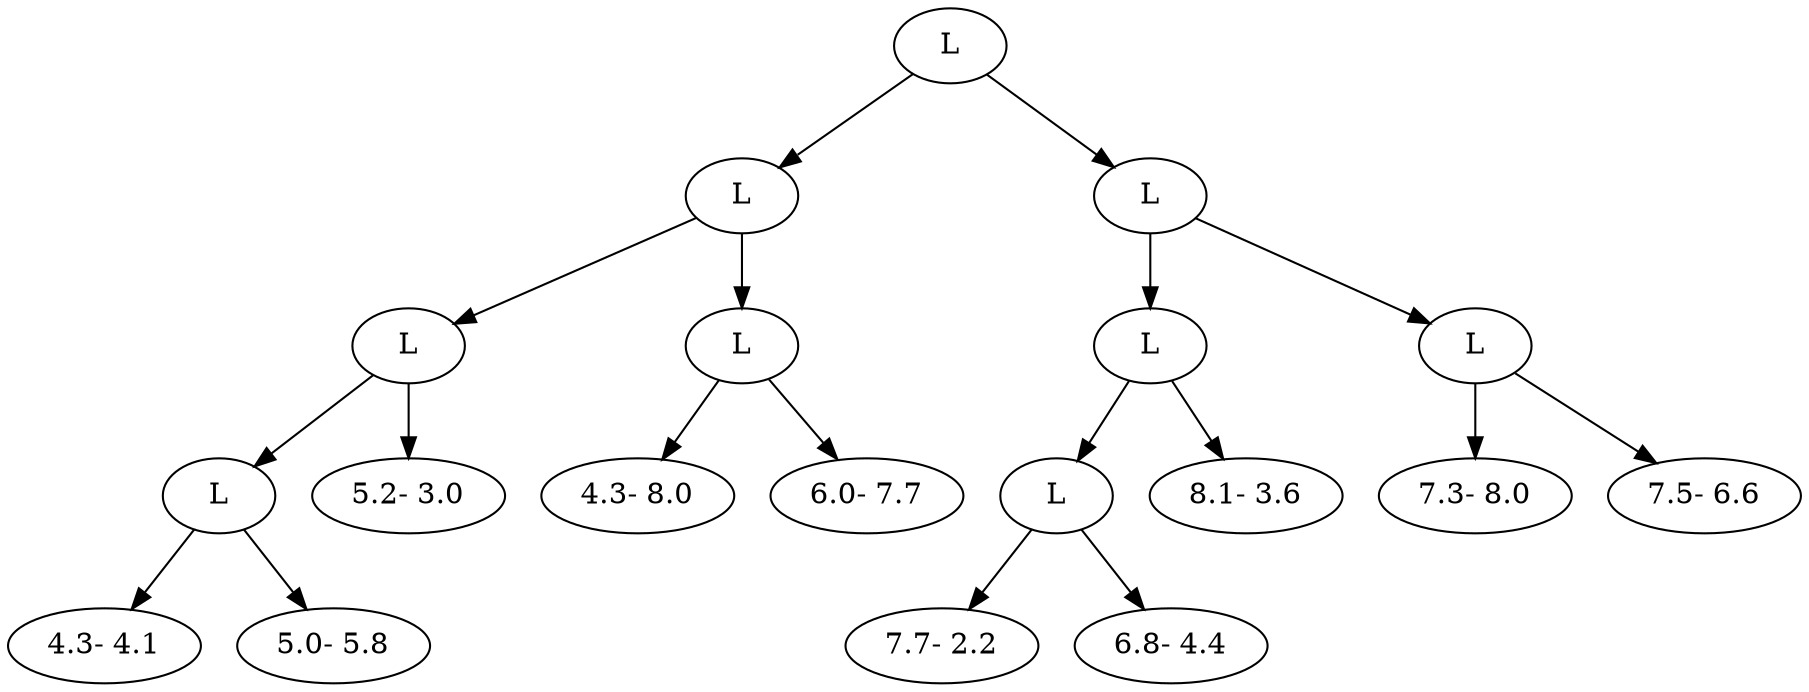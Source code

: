 digraph BST {
0 [ label = "L" ];
1 [ label = "L" ];
2 [ label = "L" ];
3 [ label = "L" ];
4 [ label = "4.3- 4.1" ];
5 [ label = "5.0- 5.8" ];
6 [ label = "5.2- 3.0" ];
7 [ label = "L" ];
8 [ label = "4.3- 8.0" ];
9 [ label = "6.0- 7.7" ];
10 [ label = "L" ];
11 [ label = "L" ];
12 [ label = "L" ];
13 [ label = "7.7- 2.2" ];
14 [ label = "6.8- 4.4" ];
15 [ label = "8.1- 3.6" ];
16 [ label = "L" ];
17 [ label = "7.3- 8.0" ];
18 [ label = "7.5- 6.6" ];
0 -> { 1 10 };
1 -> { 2 7 };
2 -> { 3 6 };
3 -> { 4 5 };
7 -> { 8 9 };
10 -> { 11 16 };
11 -> { 12 15 };
12 -> { 13 14 };
16 -> { 17 18 };
}